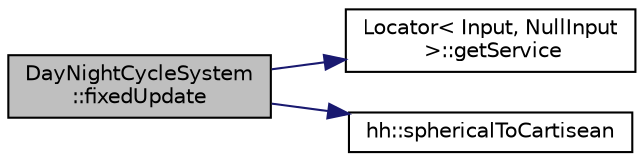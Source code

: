 digraph "DayNightCycleSystem::fixedUpdate"
{
 // INTERACTIVE_SVG=YES
 // LATEX_PDF_SIZE
  edge [fontname="Helvetica",fontsize="10",labelfontname="Helvetica",labelfontsize="10"];
  node [fontname="Helvetica",fontsize="10",shape=record];
  rankdir="LR";
  Node1 [label="DayNightCycleSystem\l::fixedUpdate",height=0.2,width=0.4,color="black", fillcolor="grey75", style="filled", fontcolor="black",tooltip=" "];
  Node1 -> Node2 [color="midnightblue",fontsize="10",style="solid",fontname="Helvetica"];
  Node2 [label="Locator\< Input, NullInput\l \>::getService",height=0.2,width=0.4,color="black", fillcolor="white", style="filled",URL="$d2/d23/class_locator.html#a310ebd51e96b6341e25471b651afaf34",tooltip=" "];
  Node1 -> Node3 [color="midnightblue",fontsize="10",style="solid",fontname="Helvetica"];
  Node3 [label="hh::sphericalToCartisean",height=0.2,width=0.4,color="black", fillcolor="white", style="filled",URL="$d7/dd1/namespacehh.html#ad58b31143e949894df4e3ca4eaa20550",tooltip=" "];
}
